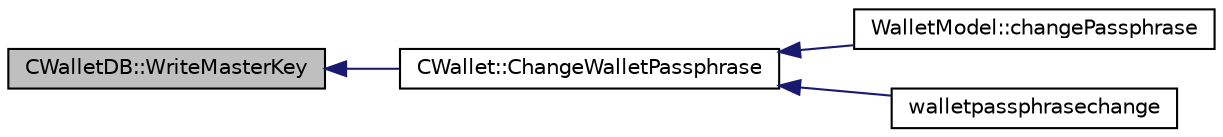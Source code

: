 digraph "CWalletDB::WriteMasterKey"
{
  edge [fontname="Helvetica",fontsize="10",labelfontname="Helvetica",labelfontsize="10"];
  node [fontname="Helvetica",fontsize="10",shape=record];
  rankdir="LR";
  Node268 [label="CWalletDB::WriteMasterKey",height=0.2,width=0.4,color="black", fillcolor="grey75", style="filled", fontcolor="black"];
  Node268 -> Node269 [dir="back",color="midnightblue",fontsize="10",style="solid",fontname="Helvetica"];
  Node269 [label="CWallet::ChangeWalletPassphrase",height=0.2,width=0.4,color="black", fillcolor="white", style="filled",URL="$group__map_wallet.html#ga4abcec3066e7c462f4564c159fc15031"];
  Node269 -> Node270 [dir="back",color="midnightblue",fontsize="10",style="solid",fontname="Helvetica"];
  Node270 [label="WalletModel::changePassphrase",height=0.2,width=0.4,color="black", fillcolor="white", style="filled",URL="$class_wallet_model.html#a67ebff3f267b5c9973c0465184c085a4"];
  Node269 -> Node271 [dir="back",color="midnightblue",fontsize="10",style="solid",fontname="Helvetica"];
  Node271 [label="walletpassphrasechange",height=0.2,width=0.4,color="black", fillcolor="white", style="filled",URL="$rpcwallet_8cpp.html#a84ad884957e24688433be32a9ca70933"];
}
